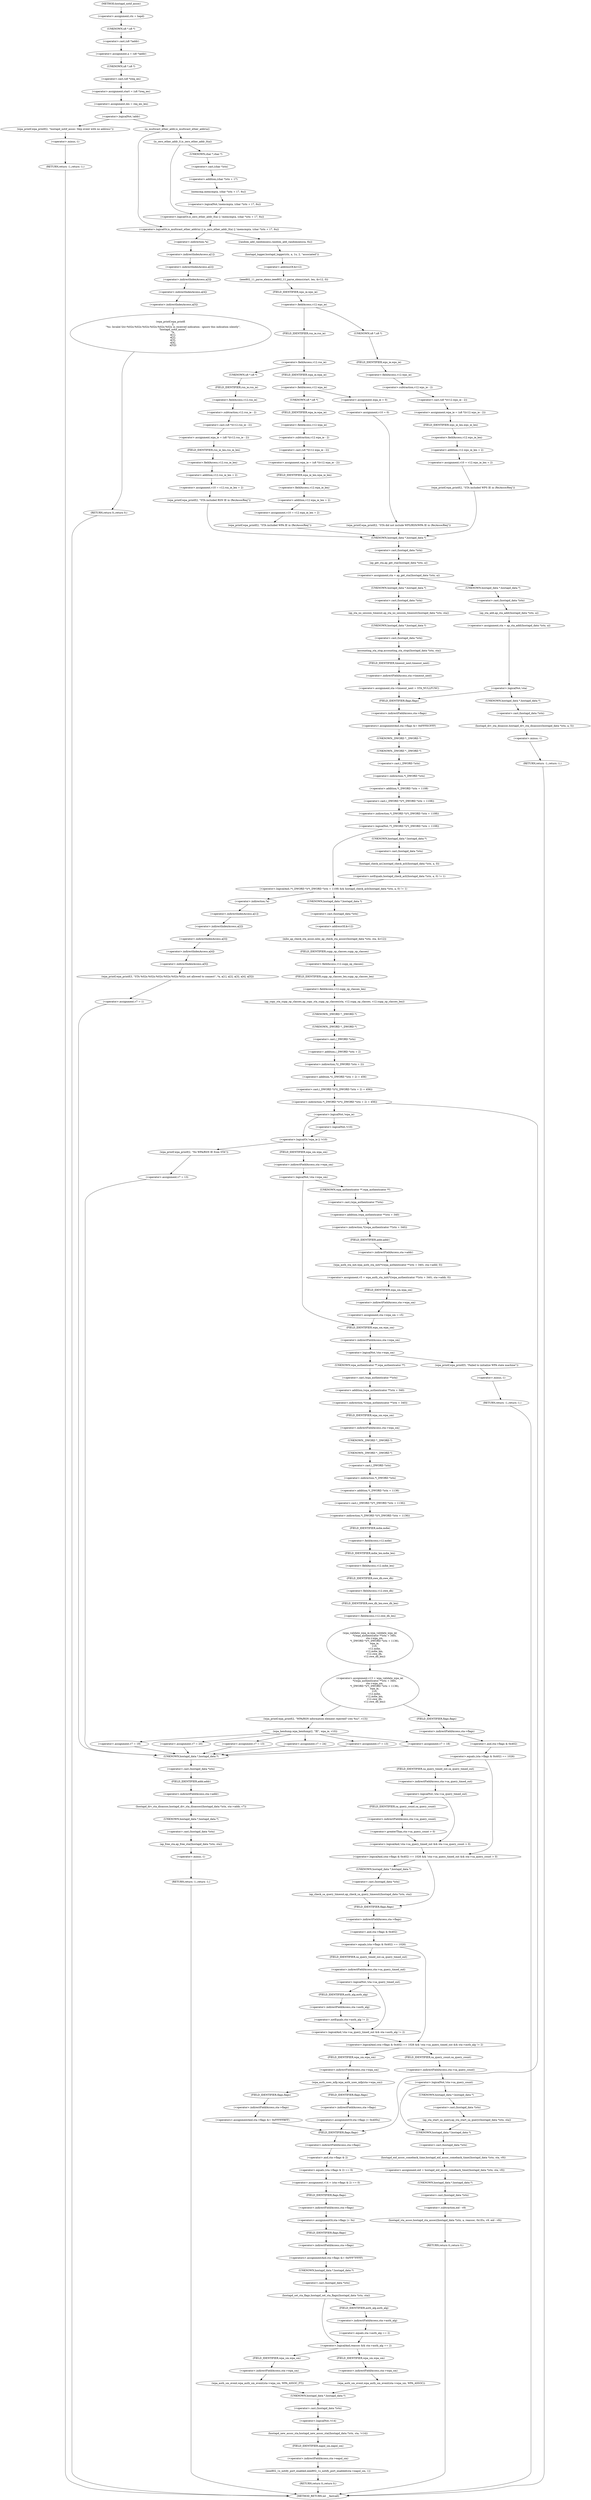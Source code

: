 digraph hostapd_notif_assoc {  
"1000136" [label = "(<operator>.assignment,ctx = hapd)" ]
"1000139" [label = "(<operator>.assignment,a = (u8 *)addr)" ]
"1000141" [label = "(<operator>.cast,(u8 *)addr)" ]
"1000142" [label = "(UNKNOWN,u8 *,u8 *)" ]
"1000144" [label = "(<operator>.assignment,start = (u8 *)req_ies)" ]
"1000146" [label = "(<operator>.cast,(u8 *)req_ies)" ]
"1000147" [label = "(UNKNOWN,u8 *,u8 *)" ]
"1000149" [label = "(<operator>.assignment,len = req_ies_len)" ]
"1000153" [label = "(<operator>.logicalNot,!addr)" ]
"1000156" [label = "(wpa_printf,wpa_printf(2, \"hostapd_notif_assoc: Skip event with no address\"))" ]
"1000159" [label = "(RETURN,return -1;,return -1;)" ]
"1000160" [label = "(<operator>.minus,-1)" ]
"1000163" [label = "(<operator>.logicalOr,is_multicast_ether_addr(a) || is_zero_ether_addr_0(a) || !memcmp(a, (char *)ctx + 17, 6u))" ]
"1000164" [label = "(is_multicast_ether_addr,is_multicast_ether_addr(a))" ]
"1000166" [label = "(<operator>.logicalOr,is_zero_ether_addr_0(a) || !memcmp(a, (char *)ctx + 17, 6u))" ]
"1000167" [label = "(is_zero_ether_addr_0,is_zero_ether_addr_0(a))" ]
"1000169" [label = "(<operator>.logicalNot,!memcmp(a, (char *)ctx + 17, 6u))" ]
"1000170" [label = "(memcmp,memcmp(a, (char *)ctx + 17, 6u))" ]
"1000172" [label = "(<operator>.addition,(char *)ctx + 17)" ]
"1000173" [label = "(<operator>.cast,(char *)ctx)" ]
"1000174" [label = "(UNKNOWN,char *,char *)" ]
"1000179" [label = "(wpa_printf,wpa_printf(\n      2,\n      \"%s: Invalid SA=%02x:%02x:%02x:%02x:%02x:%02x in received indication - ignore this indication silently\",\n      \"hostapd_notif_assoc\",\n      *a,\n      a[1],\n      a[2],\n      a[3],\n      a[4],\n      a[5]))" ]
"1000183" [label = "(<operator>.indirection,*a)" ]
"1000185" [label = "(<operator>.indirectIndexAccess,a[1])" ]
"1000188" [label = "(<operator>.indirectIndexAccess,a[2])" ]
"1000191" [label = "(<operator>.indirectIndexAccess,a[3])" ]
"1000194" [label = "(<operator>.indirectIndexAccess,a[4])" ]
"1000197" [label = "(<operator>.indirectIndexAccess,a[5])" ]
"1000200" [label = "(RETURN,return 0;,return 0;)" ]
"1000202" [label = "(random_add_randomness,random_add_randomness(a, 6u))" ]
"1000205" [label = "(hostapd_logger,hostapd_logger(ctx, a, 1u, 2, \"associated\"))" ]
"1000211" [label = "(ieee802_11_parse_elems,ieee802_11_parse_elems(start, len, &v12, 0))" ]
"1000214" [label = "(<operator>.addressOf,&v12)" ]
"1000218" [label = "(<operator>.fieldAccess,v12.wps_ie)" ]
"1000220" [label = "(FIELD_IDENTIFIER,wps_ie,wps_ie)" ]
"1000222" [label = "(<operator>.assignment,wpa_ie = (u8 *)(v12.wps_ie - 2))" ]
"1000224" [label = "(<operator>.cast,(u8 *)(v12.wps_ie - 2))" ]
"1000225" [label = "(UNKNOWN,u8 *,u8 *)" ]
"1000226" [label = "(<operator>.subtraction,v12.wps_ie - 2)" ]
"1000227" [label = "(<operator>.fieldAccess,v12.wps_ie)" ]
"1000229" [label = "(FIELD_IDENTIFIER,wps_ie,wps_ie)" ]
"1000231" [label = "(<operator>.assignment,v10 = v12.wps_ie_len + 2)" ]
"1000233" [label = "(<operator>.addition,v12.wps_ie_len + 2)" ]
"1000234" [label = "(<operator>.fieldAccess,v12.wps_ie_len)" ]
"1000236" [label = "(FIELD_IDENTIFIER,wps_ie_len,wps_ie_len)" ]
"1000238" [label = "(wpa_printf,wpa_printf(2, \"STA included WPS IE in (Re)AssocReq\"))" ]
"1000243" [label = "(<operator>.fieldAccess,v12.rsn_ie)" ]
"1000245" [label = "(FIELD_IDENTIFIER,rsn_ie,rsn_ie)" ]
"1000247" [label = "(<operator>.assignment,wpa_ie = (u8 *)(v12.rsn_ie - 2))" ]
"1000249" [label = "(<operator>.cast,(u8 *)(v12.rsn_ie - 2))" ]
"1000250" [label = "(UNKNOWN,u8 *,u8 *)" ]
"1000251" [label = "(<operator>.subtraction,v12.rsn_ie - 2)" ]
"1000252" [label = "(<operator>.fieldAccess,v12.rsn_ie)" ]
"1000254" [label = "(FIELD_IDENTIFIER,rsn_ie,rsn_ie)" ]
"1000256" [label = "(<operator>.assignment,v10 = v12.rsn_ie_len + 2)" ]
"1000258" [label = "(<operator>.addition,v12.rsn_ie_len + 2)" ]
"1000259" [label = "(<operator>.fieldAccess,v12.rsn_ie_len)" ]
"1000261" [label = "(FIELD_IDENTIFIER,rsn_ie_len,rsn_ie_len)" ]
"1000263" [label = "(wpa_printf,wpa_printf(2, \"STA included RSN IE in (Re)AssocReq\"))" ]
"1000268" [label = "(<operator>.fieldAccess,v12.wpa_ie)" ]
"1000270" [label = "(FIELD_IDENTIFIER,wpa_ie,wpa_ie)" ]
"1000272" [label = "(<operator>.assignment,wpa_ie = (u8 *)(v12.wpa_ie - 2))" ]
"1000274" [label = "(<operator>.cast,(u8 *)(v12.wpa_ie - 2))" ]
"1000275" [label = "(UNKNOWN,u8 *,u8 *)" ]
"1000276" [label = "(<operator>.subtraction,v12.wpa_ie - 2)" ]
"1000277" [label = "(<operator>.fieldAccess,v12.wpa_ie)" ]
"1000279" [label = "(FIELD_IDENTIFIER,wpa_ie,wpa_ie)" ]
"1000281" [label = "(<operator>.assignment,v10 = v12.wpa_ie_len + 2)" ]
"1000283" [label = "(<operator>.addition,v12.wpa_ie_len + 2)" ]
"1000284" [label = "(<operator>.fieldAccess,v12.wpa_ie_len)" ]
"1000286" [label = "(FIELD_IDENTIFIER,wpa_ie_len,wpa_ie_len)" ]
"1000288" [label = "(wpa_printf,wpa_printf(2, \"STA included WPA IE in (Re)AssocReq\"))" ]
"1000293" [label = "(<operator>.assignment,wpa_ie = 0)" ]
"1000296" [label = "(<operator>.assignment,v10 = 0)" ]
"1000299" [label = "(wpa_printf,wpa_printf(2, \"STA did not include WPS/RSN/WPA IE in (Re)AssocReq\"))" ]
"1000302" [label = "(<operator>.assignment,sta = ap_get_sta((hostapd_data *)ctx, a))" ]
"1000304" [label = "(ap_get_sta,ap_get_sta((hostapd_data *)ctx, a))" ]
"1000305" [label = "(<operator>.cast,(hostapd_data *)ctx)" ]
"1000306" [label = "(UNKNOWN,hostapd_data *,hostapd_data *)" ]
"1000312" [label = "(ap_sta_no_session_timeout,ap_sta_no_session_timeout((hostapd_data *)ctx, sta))" ]
"1000313" [label = "(<operator>.cast,(hostapd_data *)ctx)" ]
"1000314" [label = "(UNKNOWN,hostapd_data *,hostapd_data *)" ]
"1000317" [label = "(accounting_sta_stop,accounting_sta_stop((hostapd_data *)ctx, sta))" ]
"1000318" [label = "(<operator>.cast,(hostapd_data *)ctx)" ]
"1000319" [label = "(UNKNOWN,hostapd_data *,hostapd_data *)" ]
"1000322" [label = "(<operator>.assignment,sta->timeout_next = STA_NULLFUNC)" ]
"1000323" [label = "(<operator>.indirectFieldAccess,sta->timeout_next)" ]
"1000325" [label = "(FIELD_IDENTIFIER,timeout_next,timeout_next)" ]
"1000329" [label = "(<operator>.assignment,sta = ap_sta_add((hostapd_data *)ctx, a))" ]
"1000331" [label = "(ap_sta_add,ap_sta_add((hostapd_data *)ctx, a))" ]
"1000332" [label = "(<operator>.cast,(hostapd_data *)ctx)" ]
"1000333" [label = "(UNKNOWN,hostapd_data *,hostapd_data *)" ]
"1000337" [label = "(<operator>.logicalNot,!sta)" ]
"1000340" [label = "(hostapd_drv_sta_disassoc,hostapd_drv_sta_disassoc((hostapd_data *)ctx, a, 5))" ]
"1000341" [label = "(<operator>.cast,(hostapd_data *)ctx)" ]
"1000342" [label = "(UNKNOWN,hostapd_data *,hostapd_data *)" ]
"1000346" [label = "(RETURN,return -1;,return -1;)" ]
"1000347" [label = "(<operator>.minus,-1)" ]
"1000349" [label = "(<operators>.assignmentAnd,sta->flags &= 0xFFFECFFF)" ]
"1000350" [label = "(<operator>.indirectFieldAccess,sta->flags)" ]
"1000352" [label = "(FIELD_IDENTIFIER,flags,flags)" ]
"1000355" [label = "(<operator>.logicalAnd,!*(_DWORD *)(*(_DWORD *)ctx + 1108) && hostapd_check_acl((hostapd_data *)ctx, a, 0) != 1)" ]
"1000356" [label = "(<operator>.logicalNot,!*(_DWORD *)(*(_DWORD *)ctx + 1108))" ]
"1000357" [label = "(<operator>.indirection,*(_DWORD *)(*(_DWORD *)ctx + 1108))" ]
"1000358" [label = "(<operator>.cast,(_DWORD *)(*(_DWORD *)ctx + 1108))" ]
"1000359" [label = "(UNKNOWN,_DWORD *,_DWORD *)" ]
"1000360" [label = "(<operator>.addition,*(_DWORD *)ctx + 1108)" ]
"1000361" [label = "(<operator>.indirection,*(_DWORD *)ctx)" ]
"1000362" [label = "(<operator>.cast,(_DWORD *)ctx)" ]
"1000363" [label = "(UNKNOWN,_DWORD *,_DWORD *)" ]
"1000366" [label = "(<operator>.notEquals,hostapd_check_acl((hostapd_data *)ctx, a, 0) != 1)" ]
"1000367" [label = "(hostapd_check_acl,hostapd_check_acl((hostapd_data *)ctx, a, 0))" ]
"1000368" [label = "(<operator>.cast,(hostapd_data *)ctx)" ]
"1000369" [label = "(UNKNOWN,hostapd_data *,hostapd_data *)" ]
"1000375" [label = "(wpa_printf,wpa_printf(3, \"STA %02x:%02x:%02x:%02x:%02x:%02x not allowed to connect\", *a, a[1], a[2], a[3], a[4], a[5]))" ]
"1000378" [label = "(<operator>.indirection,*a)" ]
"1000380" [label = "(<operator>.indirectIndexAccess,a[1])" ]
"1000383" [label = "(<operator>.indirectIndexAccess,a[2])" ]
"1000386" [label = "(<operator>.indirectIndexAccess,a[3])" ]
"1000389" [label = "(<operator>.indirectIndexAccess,a[4])" ]
"1000392" [label = "(<operator>.indirectIndexAccess,a[5])" ]
"1000395" [label = "(<operator>.assignment,v7 = 1)" ]
"1000399" [label = "(hostapd_drv_sta_disassoc,hostapd_drv_sta_disassoc((hostapd_data *)ctx, sta->addr, v7))" ]
"1000400" [label = "(<operator>.cast,(hostapd_data *)ctx)" ]
"1000401" [label = "(UNKNOWN,hostapd_data *,hostapd_data *)" ]
"1000403" [label = "(<operator>.indirectFieldAccess,sta->addr)" ]
"1000405" [label = "(FIELD_IDENTIFIER,addr,addr)" ]
"1000407" [label = "(ap_free_sta,ap_free_sta((hostapd_data *)ctx, sta))" ]
"1000408" [label = "(<operator>.cast,(hostapd_data *)ctx)" ]
"1000409" [label = "(UNKNOWN,hostapd_data *,hostapd_data *)" ]
"1000412" [label = "(RETURN,return -1;,return -1;)" ]
"1000413" [label = "(<operator>.minus,-1)" ]
"1000415" [label = "(mbo_ap_check_sta_assoc,mbo_ap_check_sta_assoc((hostapd_data *)ctx, sta, &v12))" ]
"1000416" [label = "(<operator>.cast,(hostapd_data *)ctx)" ]
"1000417" [label = "(UNKNOWN,hostapd_data *,hostapd_data *)" ]
"1000420" [label = "(<operator>.addressOf,&v12)" ]
"1000422" [label = "(ap_copy_sta_supp_op_classes,ap_copy_sta_supp_op_classes(sta, v12.supp_op_classes, v12.supp_op_classes_len))" ]
"1000424" [label = "(<operator>.fieldAccess,v12.supp_op_classes)" ]
"1000426" [label = "(FIELD_IDENTIFIER,supp_op_classes,supp_op_classes)" ]
"1000427" [label = "(<operator>.fieldAccess,v12.supp_op_classes_len)" ]
"1000429" [label = "(FIELD_IDENTIFIER,supp_op_classes_len,supp_op_classes_len)" ]
"1000431" [label = "(<operator>.indirection,*(_DWORD *)(*((_DWORD *)ctx + 2) + 456))" ]
"1000432" [label = "(<operator>.cast,(_DWORD *)(*((_DWORD *)ctx + 2) + 456))" ]
"1000433" [label = "(UNKNOWN,_DWORD *,_DWORD *)" ]
"1000434" [label = "(<operator>.addition,*((_DWORD *)ctx + 2) + 456)" ]
"1000435" [label = "(<operator>.indirection,*((_DWORD *)ctx + 2))" ]
"1000436" [label = "(<operator>.addition,(_DWORD *)ctx + 2)" ]
"1000437" [label = "(<operator>.cast,(_DWORD *)ctx)" ]
"1000438" [label = "(UNKNOWN,_DWORD *,_DWORD *)" ]
"1000444" [label = "(<operator>.logicalOr,!wpa_ie || !v10)" ]
"1000445" [label = "(<operator>.logicalNot,!wpa_ie)" ]
"1000447" [label = "(<operator>.logicalNot,!v10)" ]
"1000450" [label = "(wpa_printf,wpa_printf(2, \"No WPA/RSN IE from STA\"))" ]
"1000453" [label = "(<operator>.assignment,v7 = 13)" ]
"1000458" [label = "(<operator>.logicalNot,!sta->wpa_sm)" ]
"1000459" [label = "(<operator>.indirectFieldAccess,sta->wpa_sm)" ]
"1000461" [label = "(FIELD_IDENTIFIER,wpa_sm,wpa_sm)" ]
"1000463" [label = "(<operator>.assignment,v5 = wpa_auth_sta_init(*((wpa_authenticator **)ctx + 340), sta->addr, 0))" ]
"1000465" [label = "(wpa_auth_sta_init,wpa_auth_sta_init(*((wpa_authenticator **)ctx + 340), sta->addr, 0))" ]
"1000466" [label = "(<operator>.indirection,*((wpa_authenticator **)ctx + 340))" ]
"1000467" [label = "(<operator>.addition,(wpa_authenticator **)ctx + 340)" ]
"1000468" [label = "(<operator>.cast,(wpa_authenticator **)ctx)" ]
"1000469" [label = "(UNKNOWN,wpa_authenticator **,wpa_authenticator **)" ]
"1000472" [label = "(<operator>.indirectFieldAccess,sta->addr)" ]
"1000474" [label = "(FIELD_IDENTIFIER,addr,addr)" ]
"1000476" [label = "(<operator>.assignment,sta->wpa_sm = v5)" ]
"1000477" [label = "(<operator>.indirectFieldAccess,sta->wpa_sm)" ]
"1000479" [label = "(FIELD_IDENTIFIER,wpa_sm,wpa_sm)" ]
"1000482" [label = "(<operator>.logicalNot,!sta->wpa_sm)" ]
"1000483" [label = "(<operator>.indirectFieldAccess,sta->wpa_sm)" ]
"1000485" [label = "(FIELD_IDENTIFIER,wpa_sm,wpa_sm)" ]
"1000487" [label = "(wpa_printf,wpa_printf(5, \"Failed to initialize WPA state machine\"))" ]
"1000490" [label = "(RETURN,return -1;,return -1;)" ]
"1000491" [label = "(<operator>.minus,-1)" ]
"1000493" [label = "(<operator>.assignment,v13 = wpa_validate_wpa_ie(\n            *((wpa_authenticator **)ctx + 340),\n            sta->wpa_sm,\n            *(_DWORD *)(*(_DWORD *)ctx + 1136),\n            wpa_ie,\n            v10,\n            v12.mdie,\n            v12.mdie_len,\n            v12.owe_dh,\n            v12.owe_dh_len))" ]
"1000495" [label = "(wpa_validate_wpa_ie,wpa_validate_wpa_ie(\n            *((wpa_authenticator **)ctx + 340),\n            sta->wpa_sm,\n            *(_DWORD *)(*(_DWORD *)ctx + 1136),\n            wpa_ie,\n            v10,\n            v12.mdie,\n            v12.mdie_len,\n            v12.owe_dh,\n            v12.owe_dh_len))" ]
"1000496" [label = "(<operator>.indirection,*((wpa_authenticator **)ctx + 340))" ]
"1000497" [label = "(<operator>.addition,(wpa_authenticator **)ctx + 340)" ]
"1000498" [label = "(<operator>.cast,(wpa_authenticator **)ctx)" ]
"1000499" [label = "(UNKNOWN,wpa_authenticator **,wpa_authenticator **)" ]
"1000502" [label = "(<operator>.indirectFieldAccess,sta->wpa_sm)" ]
"1000504" [label = "(FIELD_IDENTIFIER,wpa_sm,wpa_sm)" ]
"1000505" [label = "(<operator>.indirection,*(_DWORD *)(*(_DWORD *)ctx + 1136))" ]
"1000506" [label = "(<operator>.cast,(_DWORD *)(*(_DWORD *)ctx + 1136))" ]
"1000507" [label = "(UNKNOWN,_DWORD *,_DWORD *)" ]
"1000508" [label = "(<operator>.addition,*(_DWORD *)ctx + 1136)" ]
"1000509" [label = "(<operator>.indirection,*(_DWORD *)ctx)" ]
"1000510" [label = "(<operator>.cast,(_DWORD *)ctx)" ]
"1000511" [label = "(UNKNOWN,_DWORD *,_DWORD *)" ]
"1000516" [label = "(<operator>.fieldAccess,v12.mdie)" ]
"1000518" [label = "(FIELD_IDENTIFIER,mdie,mdie)" ]
"1000519" [label = "(<operator>.fieldAccess,v12.mdie_len)" ]
"1000521" [label = "(FIELD_IDENTIFIER,mdie_len,mdie_len)" ]
"1000522" [label = "(<operator>.fieldAccess,v12.owe_dh)" ]
"1000524" [label = "(FIELD_IDENTIFIER,owe_dh,owe_dh)" ]
"1000525" [label = "(<operator>.fieldAccess,v12.owe_dh_len)" ]
"1000527" [label = "(FIELD_IDENTIFIER,owe_dh_len,owe_dh_len)" ]
"1000531" [label = "(wpa_printf,wpa_printf(2, \"WPA/RSN information element rejected? (res %u)\", v13))" ]
"1000535" [label = "(wpa_hexdump,wpa_hexdump(2, \"IE\", wpa_ie, v10))" ]
"1000544" [label = "(<operator>.assignment,v7 = 18)" ]
"1000549" [label = "(<operator>.assignment,v7 = 19)" ]
"1000554" [label = "(<operator>.assignment,v7 = 20)" ]
"1000559" [label = "(<operator>.assignment,v7 = 13)" ]
"1000564" [label = "(<operator>.assignment,v7 = 24)" ]
"1000569" [label = "(<operator>.assignment,v7 = 13)" ]
"1000575" [label = "(<operator>.logicalAnd,(sta->flags & 0x402) == 1026 && !sta->sa_query_timed_out && sta->sa_query_count > 0)" ]
"1000576" [label = "(<operator>.equals,(sta->flags & 0x402) == 1026)" ]
"1000577" [label = "(<operator>.and,sta->flags & 0x402)" ]
"1000578" [label = "(<operator>.indirectFieldAccess,sta->flags)" ]
"1000580" [label = "(FIELD_IDENTIFIER,flags,flags)" ]
"1000583" [label = "(<operator>.logicalAnd,!sta->sa_query_timed_out && sta->sa_query_count > 0)" ]
"1000584" [label = "(<operator>.logicalNot,!sta->sa_query_timed_out)" ]
"1000585" [label = "(<operator>.indirectFieldAccess,sta->sa_query_timed_out)" ]
"1000587" [label = "(FIELD_IDENTIFIER,sa_query_timed_out,sa_query_timed_out)" ]
"1000588" [label = "(<operator>.greaterThan,sta->sa_query_count > 0)" ]
"1000589" [label = "(<operator>.indirectFieldAccess,sta->sa_query_count)" ]
"1000591" [label = "(FIELD_IDENTIFIER,sa_query_count,sa_query_count)" ]
"1000593" [label = "(ap_check_sa_query_timeout,ap_check_sa_query_timeout((hostapd_data *)ctx, sta))" ]
"1000594" [label = "(<operator>.cast,(hostapd_data *)ctx)" ]
"1000595" [label = "(UNKNOWN,hostapd_data *,hostapd_data *)" ]
"1000599" [label = "(<operator>.logicalAnd,(sta->flags & 0x402) == 1026 && !sta->sa_query_timed_out && sta->auth_alg != 2)" ]
"1000600" [label = "(<operator>.equals,(sta->flags & 0x402) == 1026)" ]
"1000601" [label = "(<operator>.and,sta->flags & 0x402)" ]
"1000602" [label = "(<operator>.indirectFieldAccess,sta->flags)" ]
"1000604" [label = "(FIELD_IDENTIFIER,flags,flags)" ]
"1000607" [label = "(<operator>.logicalAnd,!sta->sa_query_timed_out && sta->auth_alg != 2)" ]
"1000608" [label = "(<operator>.logicalNot,!sta->sa_query_timed_out)" ]
"1000609" [label = "(<operator>.indirectFieldAccess,sta->sa_query_timed_out)" ]
"1000611" [label = "(FIELD_IDENTIFIER,sa_query_timed_out,sa_query_timed_out)" ]
"1000612" [label = "(<operator>.notEquals,sta->auth_alg != 2)" ]
"1000613" [label = "(<operator>.indirectFieldAccess,sta->auth_alg)" ]
"1000615" [label = "(FIELD_IDENTIFIER,auth_alg,auth_alg)" ]
"1000619" [label = "(<operator>.logicalNot,!sta->sa_query_count)" ]
"1000620" [label = "(<operator>.indirectFieldAccess,sta->sa_query_count)" ]
"1000622" [label = "(FIELD_IDENTIFIER,sa_query_count,sa_query_count)" ]
"1000623" [label = "(ap_sta_start_sa_query,ap_sta_start_sa_query((hostapd_data *)ctx, sta))" ]
"1000624" [label = "(<operator>.cast,(hostapd_data *)ctx)" ]
"1000625" [label = "(UNKNOWN,hostapd_data *,hostapd_data *)" ]
"1000628" [label = "(<operator>.assignment,eid = hostapd_eid_assoc_comeback_time((hostapd_data *)ctx, sta, v9))" ]
"1000630" [label = "(hostapd_eid_assoc_comeback_time,hostapd_eid_assoc_comeback_time((hostapd_data *)ctx, sta, v9))" ]
"1000631" [label = "(<operator>.cast,(hostapd_data *)ctx)" ]
"1000632" [label = "(UNKNOWN,hostapd_data *,hostapd_data *)" ]
"1000636" [label = "(hostapd_sta_assoc,hostapd_sta_assoc((hostapd_data *)ctx, a, reassoc, 0x1Eu, v9, eid - v9))" ]
"1000637" [label = "(<operator>.cast,(hostapd_data *)ctx)" ]
"1000638" [label = "(UNKNOWN,hostapd_data *,hostapd_data *)" ]
"1000644" [label = "(<operator>.subtraction,eid - v9)" ]
"1000647" [label = "(RETURN,return 0;,return 0;)" ]
"1000650" [label = "(wpa_auth_uses_mfp,wpa_auth_uses_mfp(sta->wpa_sm))" ]
"1000651" [label = "(<operator>.indirectFieldAccess,sta->wpa_sm)" ]
"1000653" [label = "(FIELD_IDENTIFIER,wpa_sm,wpa_sm)" ]
"1000654" [label = "(<operators>.assignmentOr,sta->flags |= 0x400u)" ]
"1000655" [label = "(<operator>.indirectFieldAccess,sta->flags)" ]
"1000657" [label = "(FIELD_IDENTIFIER,flags,flags)" ]
"1000660" [label = "(<operators>.assignmentAnd,sta->flags &= 0xFFFFFBFF)" ]
"1000661" [label = "(<operator>.indirectFieldAccess,sta->flags)" ]
"1000663" [label = "(FIELD_IDENTIFIER,flags,flags)" ]
"1000665" [label = "(<operator>.assignment,v14 = (sta->flags & 2) == 0)" ]
"1000667" [label = "(<operator>.equals,(sta->flags & 2) == 0)" ]
"1000668" [label = "(<operator>.and,sta->flags & 2)" ]
"1000669" [label = "(<operator>.indirectFieldAccess,sta->flags)" ]
"1000671" [label = "(FIELD_IDENTIFIER,flags,flags)" ]
"1000674" [label = "(<operators>.assignmentOr,sta->flags |= 3u)" ]
"1000675" [label = "(<operator>.indirectFieldAccess,sta->flags)" ]
"1000677" [label = "(FIELD_IDENTIFIER,flags,flags)" ]
"1000679" [label = "(<operators>.assignmentAnd,sta->flags &= 0xFFF7FFFF)" ]
"1000680" [label = "(<operator>.indirectFieldAccess,sta->flags)" ]
"1000682" [label = "(FIELD_IDENTIFIER,flags,flags)" ]
"1000684" [label = "(hostapd_set_sta_flags,hostapd_set_sta_flags((hostapd_data *)ctx, sta))" ]
"1000685" [label = "(<operator>.cast,(hostapd_data *)ctx)" ]
"1000686" [label = "(UNKNOWN,hostapd_data *,hostapd_data *)" ]
"1000690" [label = "(<operator>.logicalAnd,reassoc && sta->auth_alg == 2)" ]
"1000692" [label = "(<operator>.equals,sta->auth_alg == 2)" ]
"1000693" [label = "(<operator>.indirectFieldAccess,sta->auth_alg)" ]
"1000695" [label = "(FIELD_IDENTIFIER,auth_alg,auth_alg)" ]
"1000697" [label = "(wpa_auth_sm_event,wpa_auth_sm_event(sta->wpa_sm, WPA_ASSOC_FT))" ]
"1000698" [label = "(<operator>.indirectFieldAccess,sta->wpa_sm)" ]
"1000700" [label = "(FIELD_IDENTIFIER,wpa_sm,wpa_sm)" ]
"1000703" [label = "(wpa_auth_sm_event,wpa_auth_sm_event(sta->wpa_sm, WPA_ASSOC))" ]
"1000704" [label = "(<operator>.indirectFieldAccess,sta->wpa_sm)" ]
"1000706" [label = "(FIELD_IDENTIFIER,wpa_sm,wpa_sm)" ]
"1000708" [label = "(hostapd_new_assoc_sta,hostapd_new_assoc_sta((hostapd_data *)ctx, sta, !v14))" ]
"1000709" [label = "(<operator>.cast,(hostapd_data *)ctx)" ]
"1000710" [label = "(UNKNOWN,hostapd_data *,hostapd_data *)" ]
"1000713" [label = "(<operator>.logicalNot,!v14)" ]
"1000715" [label = "(ieee802_1x_notify_port_enabled,ieee802_1x_notify_port_enabled(sta->eapol_sm, 1))" ]
"1000716" [label = "(<operator>.indirectFieldAccess,sta->eapol_sm)" ]
"1000718" [label = "(FIELD_IDENTIFIER,eapol_sm,eapol_sm)" ]
"1000720" [label = "(RETURN,return 0;,return 0;)" ]
"1000115" [label = "(METHOD,hostapd_notif_assoc)" ]
"1000722" [label = "(METHOD_RETURN,int __fastcall)" ]
  "1000136" -> "1000142" 
  "1000139" -> "1000147" 
  "1000141" -> "1000139" 
  "1000142" -> "1000141" 
  "1000144" -> "1000149" 
  "1000146" -> "1000144" 
  "1000147" -> "1000146" 
  "1000149" -> "1000153" 
  "1000153" -> "1000156" 
  "1000153" -> "1000164" 
  "1000156" -> "1000160" 
  "1000159" -> "1000722" 
  "1000160" -> "1000159" 
  "1000163" -> "1000183" 
  "1000163" -> "1000202" 
  "1000164" -> "1000163" 
  "1000164" -> "1000167" 
  "1000166" -> "1000163" 
  "1000167" -> "1000166" 
  "1000167" -> "1000174" 
  "1000169" -> "1000166" 
  "1000170" -> "1000169" 
  "1000172" -> "1000170" 
  "1000173" -> "1000172" 
  "1000174" -> "1000173" 
  "1000179" -> "1000200" 
  "1000183" -> "1000185" 
  "1000185" -> "1000188" 
  "1000188" -> "1000191" 
  "1000191" -> "1000194" 
  "1000194" -> "1000197" 
  "1000197" -> "1000179" 
  "1000200" -> "1000722" 
  "1000202" -> "1000205" 
  "1000205" -> "1000214" 
  "1000211" -> "1000220" 
  "1000214" -> "1000211" 
  "1000218" -> "1000225" 
  "1000218" -> "1000245" 
  "1000220" -> "1000218" 
  "1000222" -> "1000236" 
  "1000224" -> "1000222" 
  "1000225" -> "1000229" 
  "1000226" -> "1000224" 
  "1000227" -> "1000226" 
  "1000229" -> "1000227" 
  "1000231" -> "1000238" 
  "1000233" -> "1000231" 
  "1000234" -> "1000233" 
  "1000236" -> "1000234" 
  "1000238" -> "1000306" 
  "1000243" -> "1000250" 
  "1000243" -> "1000270" 
  "1000245" -> "1000243" 
  "1000247" -> "1000261" 
  "1000249" -> "1000247" 
  "1000250" -> "1000254" 
  "1000251" -> "1000249" 
  "1000252" -> "1000251" 
  "1000254" -> "1000252" 
  "1000256" -> "1000263" 
  "1000258" -> "1000256" 
  "1000259" -> "1000258" 
  "1000261" -> "1000259" 
  "1000263" -> "1000306" 
  "1000268" -> "1000275" 
  "1000268" -> "1000293" 
  "1000270" -> "1000268" 
  "1000272" -> "1000286" 
  "1000274" -> "1000272" 
  "1000275" -> "1000279" 
  "1000276" -> "1000274" 
  "1000277" -> "1000276" 
  "1000279" -> "1000277" 
  "1000281" -> "1000288" 
  "1000283" -> "1000281" 
  "1000284" -> "1000283" 
  "1000286" -> "1000284" 
  "1000288" -> "1000306" 
  "1000293" -> "1000296" 
  "1000296" -> "1000299" 
  "1000299" -> "1000306" 
  "1000302" -> "1000314" 
  "1000302" -> "1000333" 
  "1000304" -> "1000302" 
  "1000305" -> "1000304" 
  "1000306" -> "1000305" 
  "1000312" -> "1000319" 
  "1000313" -> "1000312" 
  "1000314" -> "1000313" 
  "1000317" -> "1000325" 
  "1000318" -> "1000317" 
  "1000319" -> "1000318" 
  "1000322" -> "1000352" 
  "1000323" -> "1000322" 
  "1000325" -> "1000323" 
  "1000329" -> "1000337" 
  "1000331" -> "1000329" 
  "1000332" -> "1000331" 
  "1000333" -> "1000332" 
  "1000337" -> "1000342" 
  "1000337" -> "1000352" 
  "1000340" -> "1000347" 
  "1000341" -> "1000340" 
  "1000342" -> "1000341" 
  "1000346" -> "1000722" 
  "1000347" -> "1000346" 
  "1000349" -> "1000359" 
  "1000350" -> "1000349" 
  "1000352" -> "1000350" 
  "1000355" -> "1000417" 
  "1000355" -> "1000378" 
  "1000356" -> "1000369" 
  "1000356" -> "1000355" 
  "1000357" -> "1000356" 
  "1000358" -> "1000357" 
  "1000359" -> "1000363" 
  "1000360" -> "1000358" 
  "1000361" -> "1000360" 
  "1000362" -> "1000361" 
  "1000363" -> "1000362" 
  "1000366" -> "1000355" 
  "1000367" -> "1000366" 
  "1000368" -> "1000367" 
  "1000369" -> "1000368" 
  "1000375" -> "1000395" 
  "1000378" -> "1000380" 
  "1000380" -> "1000383" 
  "1000383" -> "1000386" 
  "1000386" -> "1000389" 
  "1000389" -> "1000392" 
  "1000392" -> "1000375" 
  "1000395" -> "1000401" 
  "1000399" -> "1000409" 
  "1000400" -> "1000405" 
  "1000401" -> "1000400" 
  "1000403" -> "1000399" 
  "1000405" -> "1000403" 
  "1000407" -> "1000413" 
  "1000408" -> "1000407" 
  "1000409" -> "1000408" 
  "1000412" -> "1000722" 
  "1000413" -> "1000412" 
  "1000415" -> "1000426" 
  "1000416" -> "1000420" 
  "1000417" -> "1000416" 
  "1000420" -> "1000415" 
  "1000422" -> "1000433" 
  "1000424" -> "1000429" 
  "1000426" -> "1000424" 
  "1000427" -> "1000422" 
  "1000429" -> "1000427" 
  "1000431" -> "1000445" 
  "1000431" -> "1000671" 
  "1000432" -> "1000431" 
  "1000433" -> "1000438" 
  "1000434" -> "1000432" 
  "1000435" -> "1000434" 
  "1000436" -> "1000435" 
  "1000437" -> "1000436" 
  "1000438" -> "1000437" 
  "1000444" -> "1000450" 
  "1000444" -> "1000461" 
  "1000445" -> "1000444" 
  "1000445" -> "1000447" 
  "1000447" -> "1000444" 
  "1000450" -> "1000453" 
  "1000453" -> "1000401" 
  "1000458" -> "1000469" 
  "1000458" -> "1000485" 
  "1000459" -> "1000458" 
  "1000461" -> "1000459" 
  "1000463" -> "1000479" 
  "1000465" -> "1000463" 
  "1000466" -> "1000474" 
  "1000467" -> "1000466" 
  "1000468" -> "1000467" 
  "1000469" -> "1000468" 
  "1000472" -> "1000465" 
  "1000474" -> "1000472" 
  "1000476" -> "1000485" 
  "1000477" -> "1000476" 
  "1000479" -> "1000477" 
  "1000482" -> "1000487" 
  "1000482" -> "1000499" 
  "1000483" -> "1000482" 
  "1000485" -> "1000483" 
  "1000487" -> "1000491" 
  "1000490" -> "1000722" 
  "1000491" -> "1000490" 
  "1000493" -> "1000531" 
  "1000493" -> "1000580" 
  "1000495" -> "1000493" 
  "1000496" -> "1000504" 
  "1000497" -> "1000496" 
  "1000498" -> "1000497" 
  "1000499" -> "1000498" 
  "1000502" -> "1000507" 
  "1000504" -> "1000502" 
  "1000505" -> "1000518" 
  "1000506" -> "1000505" 
  "1000507" -> "1000511" 
  "1000508" -> "1000506" 
  "1000509" -> "1000508" 
  "1000510" -> "1000509" 
  "1000511" -> "1000510" 
  "1000516" -> "1000521" 
  "1000518" -> "1000516" 
  "1000519" -> "1000524" 
  "1000521" -> "1000519" 
  "1000522" -> "1000527" 
  "1000524" -> "1000522" 
  "1000525" -> "1000495" 
  "1000527" -> "1000525" 
  "1000531" -> "1000535" 
  "1000535" -> "1000544" 
  "1000535" -> "1000549" 
  "1000535" -> "1000554" 
  "1000535" -> "1000559" 
  "1000535" -> "1000564" 
  "1000535" -> "1000569" 
  "1000544" -> "1000401" 
  "1000549" -> "1000401" 
  "1000554" -> "1000401" 
  "1000559" -> "1000401" 
  "1000564" -> "1000401" 
  "1000569" -> "1000401" 
  "1000575" -> "1000595" 
  "1000575" -> "1000604" 
  "1000576" -> "1000575" 
  "1000576" -> "1000587" 
  "1000577" -> "1000576" 
  "1000578" -> "1000577" 
  "1000580" -> "1000578" 
  "1000583" -> "1000575" 
  "1000584" -> "1000583" 
  "1000584" -> "1000591" 
  "1000585" -> "1000584" 
  "1000587" -> "1000585" 
  "1000588" -> "1000583" 
  "1000589" -> "1000588" 
  "1000591" -> "1000589" 
  "1000593" -> "1000604" 
  "1000594" -> "1000593" 
  "1000595" -> "1000594" 
  "1000599" -> "1000622" 
  "1000599" -> "1000653" 
  "1000600" -> "1000599" 
  "1000600" -> "1000611" 
  "1000601" -> "1000600" 
  "1000602" -> "1000601" 
  "1000604" -> "1000602" 
  "1000607" -> "1000599" 
  "1000608" -> "1000607" 
  "1000608" -> "1000615" 
  "1000609" -> "1000608" 
  "1000611" -> "1000609" 
  "1000612" -> "1000607" 
  "1000613" -> "1000612" 
  "1000615" -> "1000613" 
  "1000619" -> "1000625" 
  "1000619" -> "1000632" 
  "1000620" -> "1000619" 
  "1000622" -> "1000620" 
  "1000623" -> "1000632" 
  "1000624" -> "1000623" 
  "1000625" -> "1000624" 
  "1000628" -> "1000638" 
  "1000630" -> "1000628" 
  "1000631" -> "1000630" 
  "1000632" -> "1000631" 
  "1000636" -> "1000647" 
  "1000637" -> "1000644" 
  "1000638" -> "1000637" 
  "1000644" -> "1000636" 
  "1000647" -> "1000722" 
  "1000650" -> "1000657" 
  "1000650" -> "1000663" 
  "1000651" -> "1000650" 
  "1000653" -> "1000651" 
  "1000654" -> "1000671" 
  "1000655" -> "1000654" 
  "1000657" -> "1000655" 
  "1000660" -> "1000671" 
  "1000661" -> "1000660" 
  "1000663" -> "1000661" 
  "1000665" -> "1000677" 
  "1000667" -> "1000665" 
  "1000668" -> "1000667" 
  "1000669" -> "1000668" 
  "1000671" -> "1000669" 
  "1000674" -> "1000682" 
  "1000675" -> "1000674" 
  "1000677" -> "1000675" 
  "1000679" -> "1000686" 
  "1000680" -> "1000679" 
  "1000682" -> "1000680" 
  "1000684" -> "1000690" 
  "1000684" -> "1000695" 
  "1000685" -> "1000684" 
  "1000686" -> "1000685" 
  "1000690" -> "1000700" 
  "1000690" -> "1000706" 
  "1000692" -> "1000690" 
  "1000693" -> "1000692" 
  "1000695" -> "1000693" 
  "1000697" -> "1000710" 
  "1000698" -> "1000697" 
  "1000700" -> "1000698" 
  "1000703" -> "1000710" 
  "1000704" -> "1000703" 
  "1000706" -> "1000704" 
  "1000708" -> "1000718" 
  "1000709" -> "1000713" 
  "1000710" -> "1000709" 
  "1000713" -> "1000708" 
  "1000715" -> "1000720" 
  "1000716" -> "1000715" 
  "1000718" -> "1000716" 
  "1000720" -> "1000722" 
  "1000115" -> "1000136" 
}
